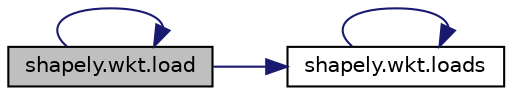 digraph "shapely.wkt.load"
{
 // LATEX_PDF_SIZE
  edge [fontname="Helvetica",fontsize="10",labelfontname="Helvetica",labelfontsize="10"];
  node [fontname="Helvetica",fontsize="10",shape=record];
  rankdir="LR";
  Node1 [label="shapely.wkt.load",height=0.2,width=0.4,color="black", fillcolor="grey75", style="filled", fontcolor="black",tooltip=" "];
  Node1 -> Node1 [color="midnightblue",fontsize="10",style="solid",fontname="Helvetica"];
  Node1 -> Node2 [color="midnightblue",fontsize="10",style="solid",fontname="Helvetica"];
  Node2 [label="shapely.wkt.loads",height=0.2,width=0.4,color="black", fillcolor="white", style="filled",URL="$d8/d20/namespaceshapely_1_1wkt.html#a202af1b4d639336287ccc3e1911d29db",tooltip=" "];
  Node2 -> Node2 [color="midnightblue",fontsize="10",style="solid",fontname="Helvetica"];
}
